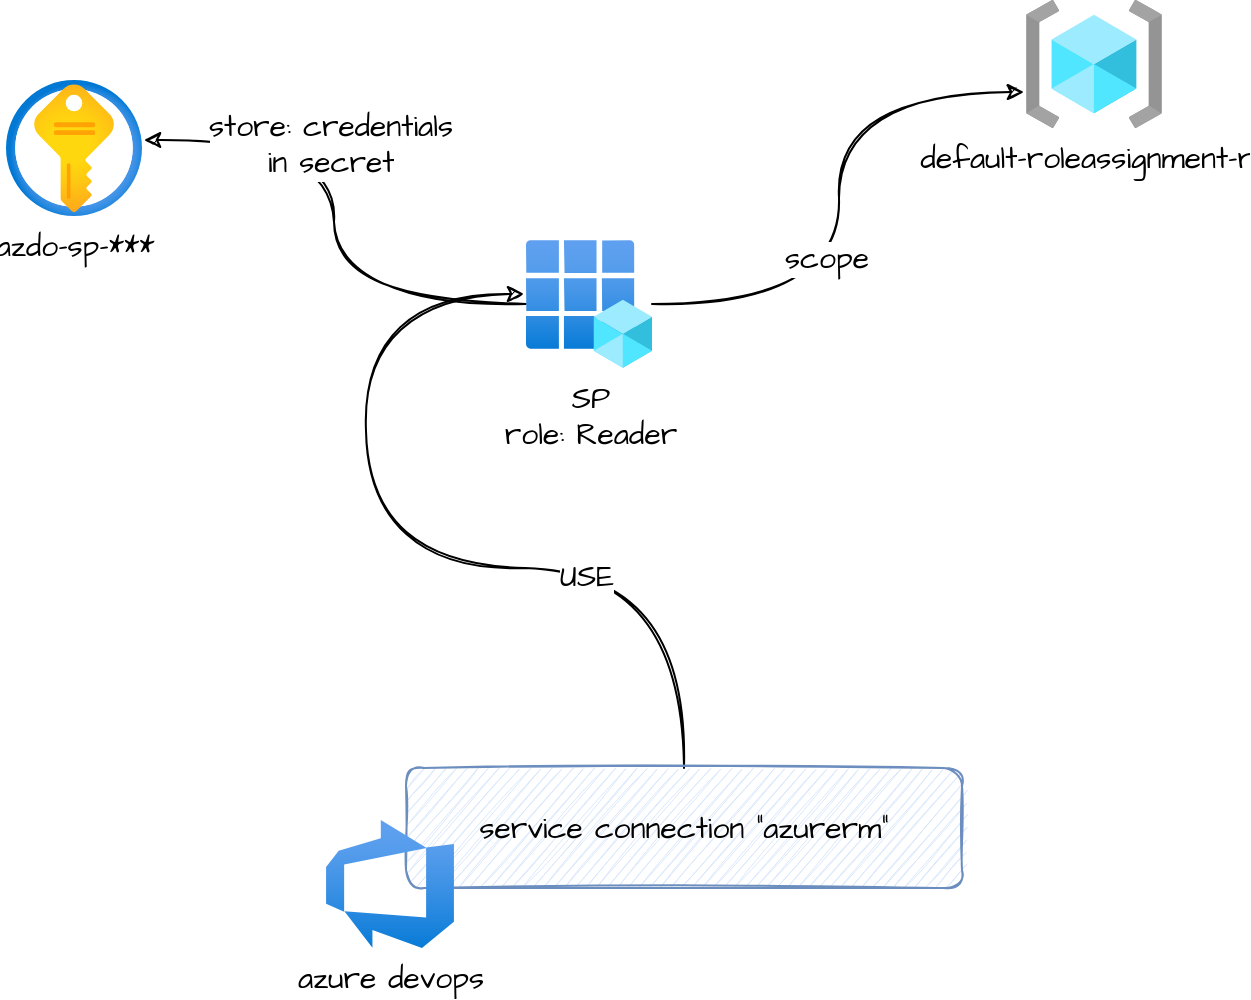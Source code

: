 <mxfile version="16.1.2" type="device"><diagram id="ZZyZvxT0_H2-mLn4-1Qj" name="Page-1"><mxGraphModel dx="1106" dy="852" grid="1" gridSize="10" guides="1" tooltips="1" connect="1" arrows="1" fold="1" page="1" pageScale="1" pageWidth="827" pageHeight="1169" math="0" shadow="0"><root><mxCell id="0"/><mxCell id="1" parent="0"/><mxCell id="MJFqenE3ZloNR-k31I4K-6" style="edgeStyle=orthogonalEdgeStyle;rounded=0;orthogonalLoop=1;jettySize=auto;html=1;fontSize=15;comic=0;sketch=1;fontFamily=Architects Daughter;fontSource=https%3A%2F%2Ffonts.googleapis.com%2Fcss%3Ffamily%3DArchitects%2BDaughter;curved=1;entryX=1.015;entryY=0.441;entryDx=0;entryDy=0;entryPerimeter=0;" parent="1" source="2" target="MJFqenE3ZloNR-k31I4K-5" edge="1"><mxGeometry relative="1" as="geometry"/></mxCell><mxCell id="MJFqenE3ZloNR-k31I4K-7" value="store: credentials&lt;br&gt;in secret" style="edgeLabel;html=1;align=center;verticalAlign=middle;resizable=0;points=[];fontSize=15;comic=0;fontFamily=Architects Daughter;fontSource=https%3A%2F%2Ffonts.googleapis.com%2Fcss%3Ffamily%3DArchitects%2BDaughter;" parent="MJFqenE3ZloNR-k31I4K-6" vertex="1" connectable="0"><mxGeometry x="0.29" y="2" relative="1" as="geometry"><mxPoint as="offset"/></mxGeometry></mxCell><mxCell id="MJFqenE3ZloNR-k31I4K-10" style="edgeStyle=orthogonalEdgeStyle;curved=1;rounded=0;comic=0;sketch=1;orthogonalLoop=1;jettySize=auto;html=1;entryX=-0.015;entryY=0.719;entryDx=0;entryDy=0;entryPerimeter=0;fontFamily=Architects Daughter;fontSource=https%3A%2F%2Ffonts.googleapis.com%2Fcss%3Ffamily%3DArchitects%2BDaughter;fontSize=15;" parent="1" source="2" target="MJFqenE3ZloNR-k31I4K-3" edge="1"><mxGeometry relative="1" as="geometry"/></mxCell><mxCell id="MJFqenE3ZloNR-k31I4K-11" value="scope" style="edgeLabel;html=1;align=center;verticalAlign=middle;resizable=0;points=[];fontSize=15;fontFamily=Architects Daughter;" parent="MJFqenE3ZloNR-k31I4K-10" vertex="1" connectable="0"><mxGeometry x="-0.202" y="7" relative="1" as="geometry"><mxPoint as="offset"/></mxGeometry></mxCell><mxCell id="2" value="SP&lt;br style=&quot;font-size: 15px;&quot;&gt;role: Reader" style="aspect=fixed;html=1;points=[];align=center;image;fontSize=15;image=img/lib/azure2/identity/App_Registrations.svg;fontFamily=Architects Daughter;fontSource=https%3A%2F%2Ffonts.googleapis.com%2Fcss%3Ffamily%3DArchitects%2BDaughter;comic=0;" parent="1" vertex="1"><mxGeometry x="350" y="200" width="63" height="64" as="geometry"/></mxCell><mxCell id="MJFqenE3ZloNR-k31I4K-3" value="default-roleassignment-rg" style="aspect=fixed;html=1;points=[];align=center;image;fontSize=15;image=img/lib/azure2/general/Resource_Groups.svg;fontFamily=Architects Daughter;fontSource=https%3A%2F%2Ffonts.googleapis.com%2Fcss%3Ffamily%3DArchitects%2BDaughter;comic=0;" parent="1" vertex="1"><mxGeometry x="600" y="80" width="68" height="64" as="geometry"/></mxCell><mxCell id="MJFqenE3ZloNR-k31I4K-5" value="azdo-sp-***" style="aspect=fixed;html=1;points=[];align=center;image;fontSize=15;image=img/lib/azure2/security/Key_Vaults.svg;comic=0;fontFamily=Architects Daughter;fontSource=https%3A%2F%2Ffonts.googleapis.com%2Fcss%3Ffamily%3DArchitects%2BDaughter;" parent="1" vertex="1"><mxGeometry x="90" y="120" width="68" height="68" as="geometry"/></mxCell><mxCell id="TAc_ar5Vks9cStZ4gt8m-3" style="edgeStyle=orthogonalEdgeStyle;rounded=0;orthogonalLoop=1;jettySize=auto;html=1;entryX=-0.016;entryY=0.422;entryDx=0;entryDy=0;entryPerimeter=0;sketch=1;curved=1;" edge="1" parent="1" source="MJFqenE3ZloNR-k31I4K-8" target="2"><mxGeometry relative="1" as="geometry"/></mxCell><mxCell id="TAc_ar5Vks9cStZ4gt8m-4" value="USE" style="edgeLabel;html=1;align=center;verticalAlign=middle;resizable=0;points=[];fontFamily=Architects Daughter;fontSource=https%3A%2F%2Ffonts.googleapis.com%2Fcss%3Ffamily%3DArchitects%2BDaughter;fontSize=15;" vertex="1" connectable="0" parent="TAc_ar5Vks9cStZ4gt8m-3"><mxGeometry x="-0.373" y="4" relative="1" as="geometry"><mxPoint as="offset"/></mxGeometry></mxCell><mxCell id="MJFqenE3ZloNR-k31I4K-8" value="service connection &quot;azurerm&quot;" style="rounded=1;whiteSpace=wrap;html=1;fontFamily=Architects Daughter;fontSource=https%3A%2F%2Ffonts.googleapis.com%2Fcss%3Ffamily%3DArchitects%2BDaughter;fontSize=15;sketch=1;fillColor=#dae8fc;strokeColor=#6c8ebf;" parent="1" vertex="1"><mxGeometry x="290" y="464" width="278" height="60" as="geometry"/></mxCell><mxCell id="TAc_ar5Vks9cStZ4gt8m-2" value="azure devops" style="aspect=fixed;html=1;points=[];align=center;image;fontSize=15;image=img/lib/azure2/devops/Azure_DevOps.svg;fontFamily=Architects Daughter;fontSource=https%3A%2F%2Ffonts.googleapis.com%2Fcss%3Ffamily%3DArchitects%2BDaughter;" vertex="1" parent="1"><mxGeometry x="250" y="490" width="64" height="64" as="geometry"/></mxCell></root></mxGraphModel></diagram></mxfile>